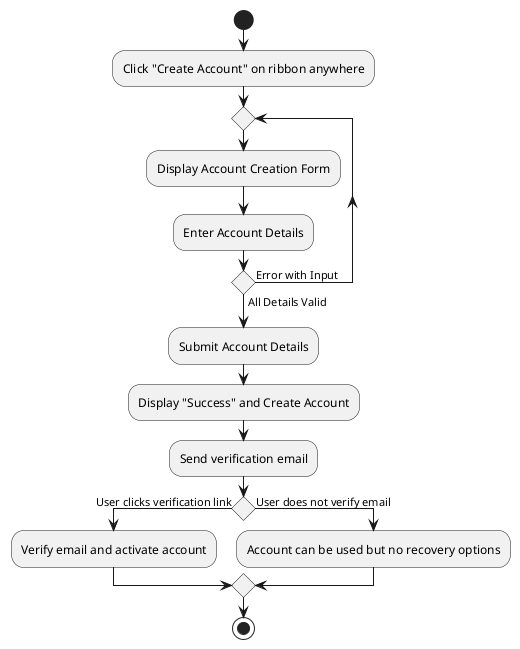 @startuml US-01 - Account Creation Activity

start
:Click "Create Account" on ribbon anywhere;
repeat
    :Display Account Creation Form;
    :Enter Account Details;
repeat while () is (Error with Input) not (All Details Valid)
:Submit Account Details;
:Display "Success" and Create Account;
:Send verification email;
if () then (User clicks verification link)
    :Verify email and activate account;
else (User does not verify email)
    :Account can be used but no recovery options;
endif
stop
@enduml